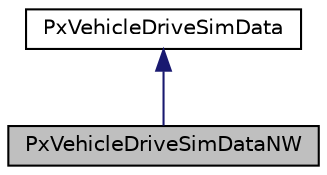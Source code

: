 digraph "PxVehicleDriveSimDataNW"
{
  edge [fontname="Helvetica",fontsize="10",labelfontname="Helvetica",labelfontsize="10"];
  node [fontname="Helvetica",fontsize="10",shape=record];
  Node0 [label="PxVehicleDriveSimDataNW",height=0.2,width=0.4,color="black", fillcolor="grey75", style="filled", fontcolor="black"];
  Node1 -> Node0 [dir="back",color="midnightblue",fontsize="10",style="solid",fontname="Helvetica"];
  Node1 [label="PxVehicleDriveSimData",height=0.2,width=0.4,color="black", fillcolor="white", style="filled",URL="$classPxVehicleDriveSimData.html",tooltip="Data structure describing non-wheel configuration data of a vehicle that has engine, gears, clutch, and auto-box. "];
}
